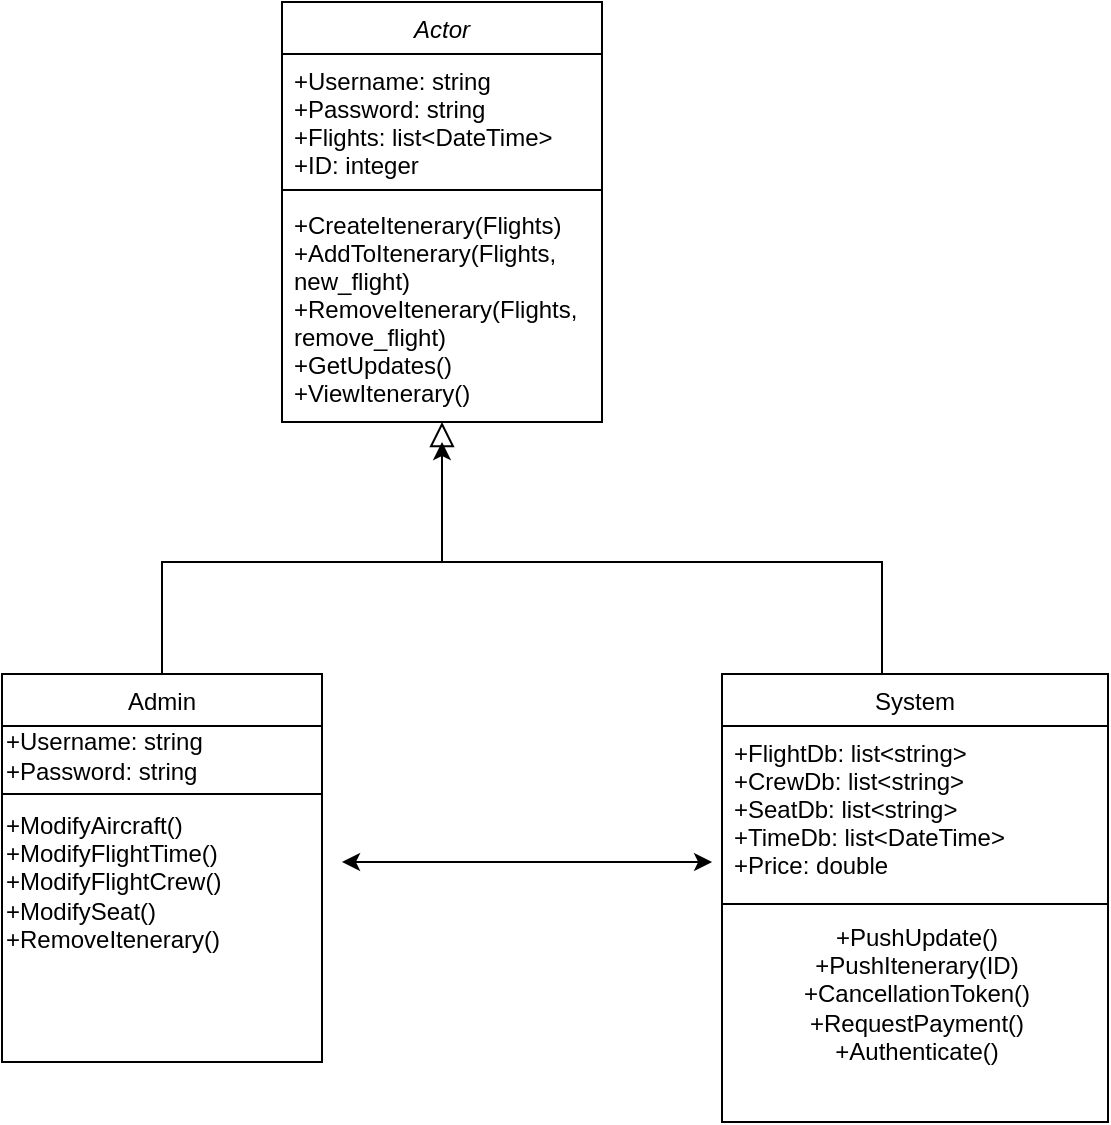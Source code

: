 <mxfile version="17.4.4" type="github">
  <diagram id="umZ9zzCKdUElorUwMPrp" name="Page-1">
    <mxGraphModel dx="454" dy="751" grid="1" gridSize="10" guides="1" tooltips="1" connect="1" arrows="1" fold="1" page="1" pageScale="1" pageWidth="850" pageHeight="1100" math="0" shadow="0">
      <root>
        <mxCell id="0" />
        <mxCell id="1" parent="0" />
        <mxCell id="4bKe4d1mhRpY0YqmzItA-1" value="Actor" style="swimlane;fontStyle=2;align=center;verticalAlign=top;childLayout=stackLayout;horizontal=1;startSize=26;horizontalStack=0;resizeParent=1;resizeLast=0;collapsible=1;marginBottom=0;rounded=0;shadow=0;strokeWidth=1;" vertex="1" parent="1">
          <mxGeometry x="220" y="90" width="160" height="210" as="geometry">
            <mxRectangle x="230" y="140" width="160" height="26" as="alternateBounds" />
          </mxGeometry>
        </mxCell>
        <mxCell id="4bKe4d1mhRpY0YqmzItA-2" value="+Username: string&#xa;+Password: string&#xa;+Flights: list&lt;DateTime&gt;&#xa;+ID: integer" style="text;align=left;verticalAlign=top;spacingLeft=4;spacingRight=4;overflow=hidden;rotatable=0;points=[[0,0.5],[1,0.5]];portConstraint=eastwest;" vertex="1" parent="4bKe4d1mhRpY0YqmzItA-1">
          <mxGeometry y="26" width="160" height="64" as="geometry" />
        </mxCell>
        <mxCell id="4bKe4d1mhRpY0YqmzItA-3" value="" style="line;html=1;strokeWidth=1;align=left;verticalAlign=middle;spacingTop=-1;spacingLeft=3;spacingRight=3;rotatable=0;labelPosition=right;points=[];portConstraint=eastwest;" vertex="1" parent="4bKe4d1mhRpY0YqmzItA-1">
          <mxGeometry y="90" width="160" height="8" as="geometry" />
        </mxCell>
        <mxCell id="4bKe4d1mhRpY0YqmzItA-4" value="+CreateItenerary(Flights)&#xa;+AddToItenerary(Flights, &#xa;new_flight)&#xa;+RemoveItenerary(Flights, &#xa;remove_flight)&#xa;+GetUpdates()&#xa;+ViewItenerary()" style="text;align=left;verticalAlign=top;spacingLeft=4;spacingRight=4;overflow=hidden;rotatable=0;points=[[0,0.5],[1,0.5]];portConstraint=eastwest;" vertex="1" parent="4bKe4d1mhRpY0YqmzItA-1">
          <mxGeometry y="98" width="160" height="112" as="geometry" />
        </mxCell>
        <mxCell id="4bKe4d1mhRpY0YqmzItA-5" value="Admin" style="swimlane;fontStyle=0;align=center;verticalAlign=top;childLayout=stackLayout;horizontal=1;startSize=26;horizontalStack=0;resizeParent=1;resizeLast=0;collapsible=1;marginBottom=0;rounded=0;shadow=0;strokeWidth=1;" vertex="1" parent="1">
          <mxGeometry x="80" y="426" width="160" height="194" as="geometry">
            <mxRectangle x="130" y="380" width="160" height="26" as="alternateBounds" />
          </mxGeometry>
        </mxCell>
        <mxCell id="4bKe4d1mhRpY0YqmzItA-6" value="+Username: string&lt;br&gt;+Password: string" style="text;html=1;align=left;verticalAlign=middle;resizable=0;points=[];autosize=1;strokeColor=none;fillColor=none;" vertex="1" parent="4bKe4d1mhRpY0YqmzItA-5">
          <mxGeometry y="26" width="160" height="30" as="geometry" />
        </mxCell>
        <mxCell id="4bKe4d1mhRpY0YqmzItA-15" value="" style="line;html=1;strokeWidth=1;align=left;verticalAlign=middle;spacingTop=-1;spacingLeft=3;spacingRight=3;rotatable=0;labelPosition=right;points=[];portConstraint=eastwest;" vertex="1" parent="4bKe4d1mhRpY0YqmzItA-5">
          <mxGeometry y="56" width="160" height="8" as="geometry" />
        </mxCell>
        <mxCell id="4bKe4d1mhRpY0YqmzItA-14" value="+ModifyAircraft()&lt;br&gt;+ModifyFlightTime()&lt;br&gt;+ModifyFlightCrew()&lt;br&gt;+ModifySeat()&lt;br&gt;+RemoveItenerary()" style="text;html=1;align=left;verticalAlign=middle;resizable=0;points=[];autosize=1;strokeColor=none;fillColor=none;" vertex="1" parent="4bKe4d1mhRpY0YqmzItA-5">
          <mxGeometry y="64" width="160" height="80" as="geometry" />
        </mxCell>
        <mxCell id="4bKe4d1mhRpY0YqmzItA-7" value="" style="endArrow=block;endSize=10;endFill=0;shadow=0;strokeWidth=1;rounded=0;edgeStyle=elbowEdgeStyle;elbow=vertical;" edge="1" parent="1" source="4bKe4d1mhRpY0YqmzItA-5" target="4bKe4d1mhRpY0YqmzItA-1">
          <mxGeometry width="160" relative="1" as="geometry">
            <mxPoint x="200" y="203" as="sourcePoint" />
            <mxPoint x="200" y="203" as="targetPoint" />
            <Array as="points">
              <mxPoint x="300" y="370" />
            </Array>
          </mxGeometry>
        </mxCell>
        <mxCell id="4bKe4d1mhRpY0YqmzItA-8" style="edgeStyle=orthogonalEdgeStyle;rounded=0;orthogonalLoop=1;jettySize=auto;html=1;" edge="1" parent="1" source="4bKe4d1mhRpY0YqmzItA-9">
          <mxGeometry relative="1" as="geometry">
            <mxPoint x="300" y="310" as="targetPoint" />
            <Array as="points">
              <mxPoint x="520" y="370" />
              <mxPoint x="300" y="370" />
            </Array>
          </mxGeometry>
        </mxCell>
        <mxCell id="4bKe4d1mhRpY0YqmzItA-9" value="System" style="swimlane;fontStyle=0;align=center;verticalAlign=top;childLayout=stackLayout;horizontal=1;startSize=26;horizontalStack=0;resizeParent=1;resizeLast=0;collapsible=1;marginBottom=0;rounded=0;shadow=0;strokeWidth=1;" vertex="1" parent="1">
          <mxGeometry x="440" y="426" width="193" height="224" as="geometry">
            <mxRectangle x="340" y="380" width="170" height="26" as="alternateBounds" />
          </mxGeometry>
        </mxCell>
        <mxCell id="4bKe4d1mhRpY0YqmzItA-10" value="+FlightDb: list&lt;string&gt;&#xa;+CrewDb: list&lt;string&gt;&#xa;+SeatDb: list&lt;string&gt;&#xa;+TimeDb: list&lt;DateTime&gt;&#xa;+Price: double" style="text;align=left;verticalAlign=top;spacingLeft=4;spacingRight=4;overflow=hidden;rotatable=0;points=[[0,0.5],[1,0.5]];portConstraint=eastwest;" vertex="1" parent="4bKe4d1mhRpY0YqmzItA-9">
          <mxGeometry y="26" width="193" height="84" as="geometry" />
        </mxCell>
        <mxCell id="4bKe4d1mhRpY0YqmzItA-11" value="" style="line;html=1;strokeWidth=1;align=left;verticalAlign=middle;spacingTop=-1;spacingLeft=3;spacingRight=3;rotatable=0;labelPosition=right;points=[];portConstraint=eastwest;" vertex="1" parent="4bKe4d1mhRpY0YqmzItA-9">
          <mxGeometry y="110" width="193" height="10" as="geometry" />
        </mxCell>
        <mxCell id="4bKe4d1mhRpY0YqmzItA-19" value="+PushUpdate()&lt;br&gt;+PushItenerary(ID)&lt;br&gt;+CancellationToken()&lt;br&gt;+RequestPayment()&lt;br&gt;+Authenticate()" style="text;html=1;align=center;verticalAlign=middle;resizable=0;points=[];autosize=1;strokeColor=none;fillColor=none;fontSize=12;fontFamily=Helvetica;fontColor=default;" vertex="1" parent="4bKe4d1mhRpY0YqmzItA-9">
          <mxGeometry y="120" width="193" height="80" as="geometry" />
        </mxCell>
        <mxCell id="4bKe4d1mhRpY0YqmzItA-17" value="" style="endArrow=classic;startArrow=classic;html=1;rounded=0;fontFamily=Helvetica;fontSize=12;fontColor=default;entryX=-0.031;entryY=-0.05;entryDx=0;entryDy=0;entryPerimeter=0;" edge="1" parent="1">
          <mxGeometry width="50" height="50" relative="1" as="geometry">
            <mxPoint x="250" y="520" as="sourcePoint" />
            <mxPoint x="435.04" y="520" as="targetPoint" />
            <Array as="points" />
          </mxGeometry>
        </mxCell>
      </root>
    </mxGraphModel>
  </diagram>
</mxfile>
